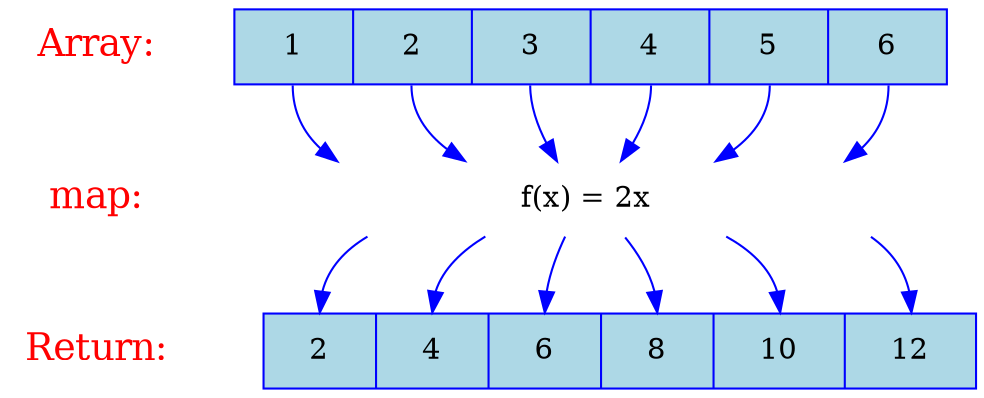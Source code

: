 digraph {
  node [shape=plaintext, fontcolor=red, fontsize=18];
  "Array:" -> "map:" -> "Return:" [color=white];

  node [shape=record, fontcolor=black, fontsize=14, width=4.75, fixedsize=true];
  values [label="<f0> 1 | <f1> 2 | <f2> 3 | <f3> 4 | <f4> 5 | <f5> 6", color=blue, fillcolor=lightblue, style=filled];
  functions [label="<f0> f(x) = 2x", color=white];
  results [label="<f0> 2 | <f1> 4 | <f2> 6 | <f3> 8 | <f4> 10 | <f5> 12", color=blue, fillcolor=lightblue, style=filled];

  { rank=same; "Array:"; values }
  { rank=same; "map:"; functions }
  { rank=same; "Return:"; results }

  edge [color=blue];
  values:f0 -> functions:f0;
  values:f1 -> functions:f0;
  values:f2 -> functions:f0;
  values:f3 -> functions:f0;
  values:f4 -> functions:f0;
  values:f5 -> functions:f0;
  functions:f0 -> results:f0;
  functions:f0 -> results:f1;
  functions:f0 -> results:f2;
  functions:f0 -> results:f3;
  functions:f0 -> results:f4;
  functions:f0 -> results:f5;
}